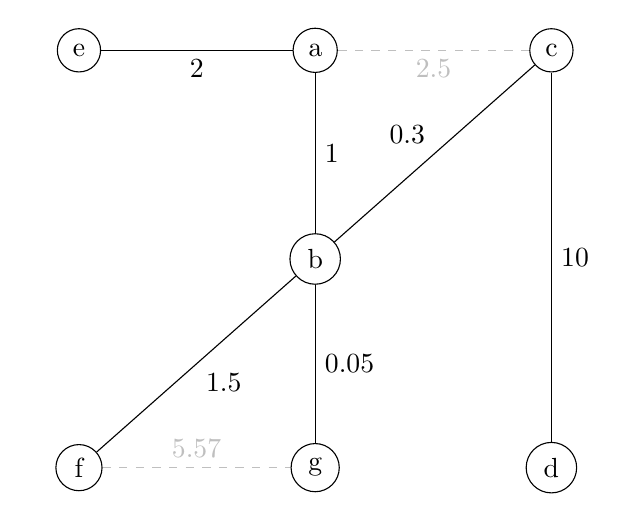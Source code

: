 \tikzstyle{new style 0}=[fill=white, draw=black, shape=circle, align=center]
\tikzstyle{separator}=[-, dashed, draw=lightgray]
\tikzstyle{tree_edge}=[-, draw=black]

\begin{tikzpicture}
	\begin{pgfonlayer}{nodelayer}
		\node [style=new style 0] (0) at (-4, 2.65) {a};
		\node [style=new style 0] (1) at (-4, 0) {b};
		\node [style=new style 0] (2) at (-1, 2.65) {c};
		\node [style=new style 0] (3) at (-1, -2.65) {d};
		\node [style=new style 0] (4) at (-7, 2.65) {e};
		\node [style=new style 0] (5) at (-7, -2.65) {f};
		\node [style=new style 0] (6) at (-4, -2.65) {g};
	\end{pgfonlayer}
	\begin{pgfonlayer}{edgelayer}
		\draw [style={tree_edge}] (0) to["1"] (1);
		\draw [style={tree_edge}] (1) to["0.3"] (2);
		\draw [style={separator}] (2) to["2.5",text=lightgray] (0);
		\draw [style={tree_edge}] (2) to["10"] (3);
		\draw [style={tree_edge}] (0) to["2"] (4);
		\draw [style={tree_edge}] (1) to["1.5"] (5);
		\draw [style={separator}] (5) to["5.57",text=lightgray] (6);
		\draw [style={tree_edge}] (1) to["0.05"] (6);
	\end{pgfonlayer}
\end{tikzpicture}
